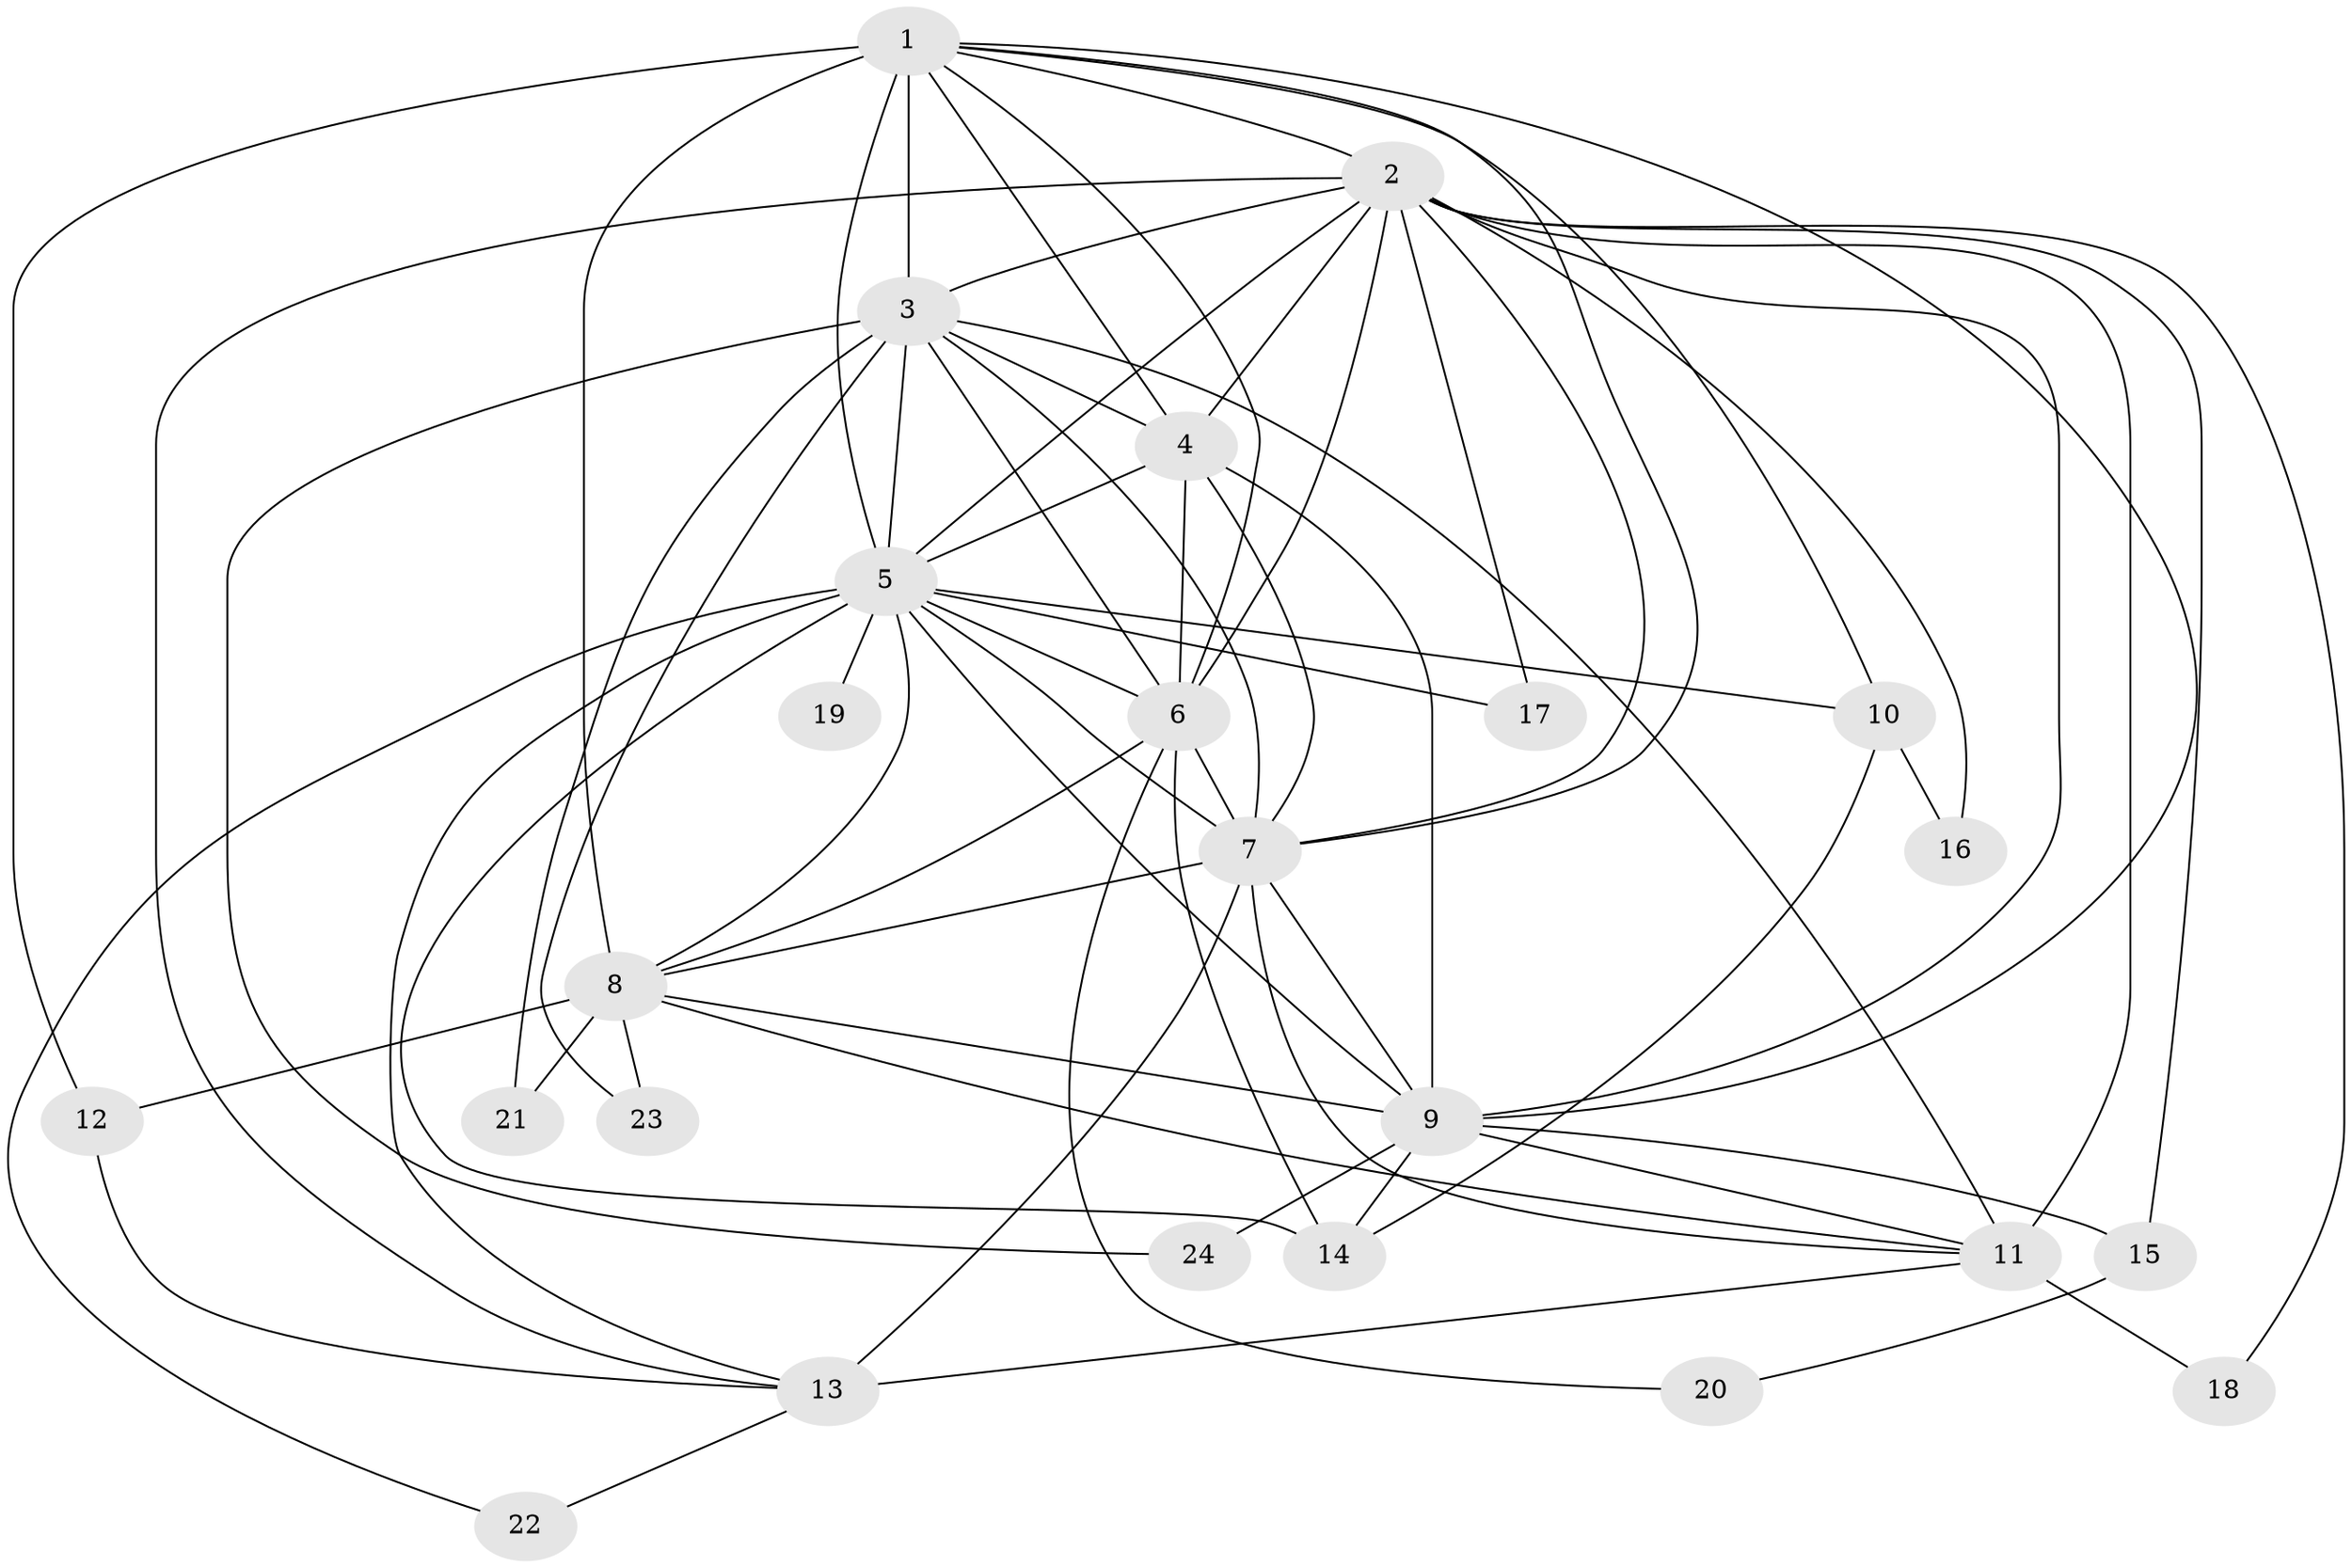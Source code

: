 // original degree distribution, {19: 0.034482758620689655, 14: 0.034482758620689655, 17: 0.034482758620689655, 15: 0.017241379310344827, 18: 0.017241379310344827, 21: 0.017241379310344827, 13: 0.017241379310344827, 2: 0.5689655172413793, 3: 0.1896551724137931, 4: 0.06896551724137931}
// Generated by graph-tools (version 1.1) at 2025/49/03/04/25 22:49:19]
// undirected, 24 vertices, 68 edges
graph export_dot {
  node [color=gray90,style=filled];
  1;
  2;
  3;
  4;
  5;
  6;
  7;
  8;
  9;
  10;
  11;
  12;
  13;
  14;
  15;
  16;
  17;
  18;
  19;
  20;
  21;
  22;
  23;
  24;
  1 -- 2 [weight=4.0];
  1 -- 3 [weight=3.0];
  1 -- 4 [weight=2.0];
  1 -- 5 [weight=2.0];
  1 -- 6 [weight=4.0];
  1 -- 7 [weight=2.0];
  1 -- 8 [weight=9.0];
  1 -- 9 [weight=1.0];
  1 -- 10 [weight=1.0];
  1 -- 12 [weight=1.0];
  2 -- 3 [weight=2.0];
  2 -- 4 [weight=2.0];
  2 -- 5 [weight=3.0];
  2 -- 6 [weight=4.0];
  2 -- 7 [weight=2.0];
  2 -- 9 [weight=2.0];
  2 -- 11 [weight=7.0];
  2 -- 13 [weight=1.0];
  2 -- 15 [weight=1.0];
  2 -- 16 [weight=1.0];
  2 -- 17 [weight=1.0];
  2 -- 18 [weight=1.0];
  3 -- 4 [weight=1.0];
  3 -- 5 [weight=1.0];
  3 -- 6 [weight=2.0];
  3 -- 7 [weight=1.0];
  3 -- 11 [weight=1.0];
  3 -- 21 [weight=1.0];
  3 -- 23 [weight=1.0];
  3 -- 24 [weight=1.0];
  4 -- 5 [weight=1.0];
  4 -- 6 [weight=3.0];
  4 -- 7 [weight=1.0];
  4 -- 9 [weight=9.0];
  5 -- 6 [weight=2.0];
  5 -- 7 [weight=1.0];
  5 -- 8 [weight=1.0];
  5 -- 9 [weight=3.0];
  5 -- 10 [weight=1.0];
  5 -- 13 [weight=1.0];
  5 -- 14 [weight=1.0];
  5 -- 17 [weight=1.0];
  5 -- 19 [weight=1.0];
  5 -- 22 [weight=1.0];
  6 -- 7 [weight=3.0];
  6 -- 8 [weight=1.0];
  6 -- 14 [weight=3.0];
  6 -- 20 [weight=1.0];
  7 -- 8 [weight=2.0];
  7 -- 9 [weight=1.0];
  7 -- 11 [weight=1.0];
  7 -- 13 [weight=3.0];
  8 -- 9 [weight=1.0];
  8 -- 11 [weight=2.0];
  8 -- 12 [weight=1.0];
  8 -- 21 [weight=1.0];
  8 -- 23 [weight=1.0];
  9 -- 11 [weight=1.0];
  9 -- 14 [weight=1.0];
  9 -- 15 [weight=2.0];
  9 -- 24 [weight=1.0];
  10 -- 14 [weight=1.0];
  10 -- 16 [weight=1.0];
  11 -- 13 [weight=1.0];
  11 -- 18 [weight=1.0];
  12 -- 13 [weight=1.0];
  13 -- 22 [weight=1.0];
  15 -- 20 [weight=1.0];
}
